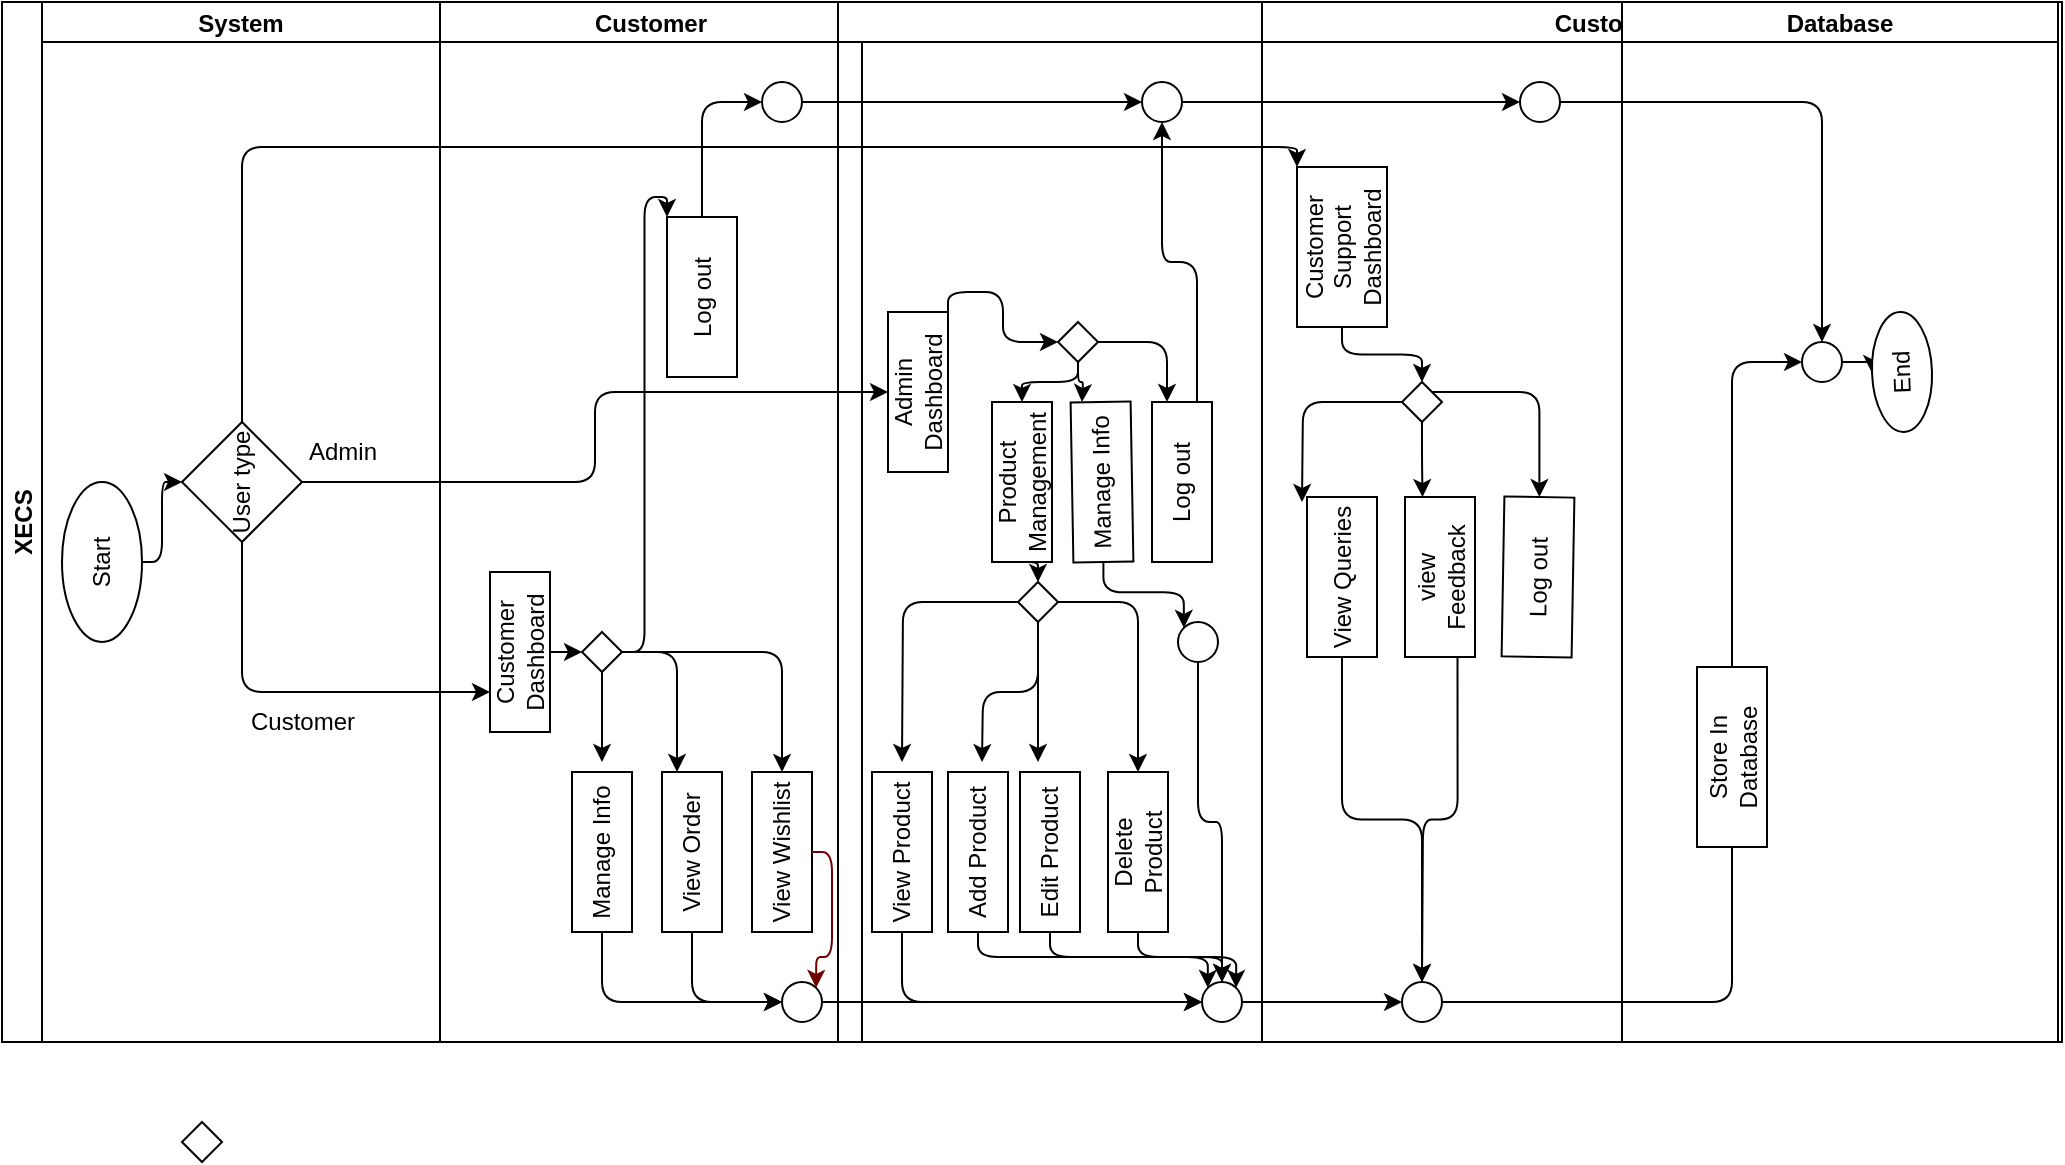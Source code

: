 <mxfile>
    <diagram id="C-kBC4iiiGsOG91yGyOT" name="Page-1">
        <mxGraphModel dx="628" dy="470" grid="1" gridSize="10" guides="1" tooltips="1" connect="1" arrows="1" fold="1" page="1" pageScale="1" pageWidth="850" pageHeight="1100" background="none" math="0" shadow="0">
            <root>
                <mxCell id="0"/>
                <mxCell id="1" parent="0"/>
                <mxCell id="46" style="edgeStyle=orthogonalEdgeStyle;html=1;exitX=0.5;exitY=1;exitDx=0;exitDy=0;" edge="1" parent="1" source="8">
                    <mxGeometry relative="1" as="geometry">
                        <mxPoint x="330" y="395" as="targetPoint"/>
                    </mxGeometry>
                </mxCell>
                <mxCell id="47" style="edgeStyle=orthogonalEdgeStyle;html=1;exitX=0.5;exitY=1;exitDx=0;exitDy=0;" edge="1" parent="1" source="40">
                    <mxGeometry relative="1" as="geometry">
                        <mxPoint x="340" y="450" as="targetPoint"/>
                    </mxGeometry>
                </mxCell>
                <mxCell id="2" value="XECS" style="swimlane;childLayout=stackLayout;resizeParent=1;resizeParentMax=0;startSize=20;horizontal=0;horizontalStack=1;container=0;" vertex="1" parent="1">
                    <mxGeometry x="40" y="70" width="1030" height="520" as="geometry"/>
                </mxCell>
                <mxCell id="38" value="" style="rhombus;whiteSpace=wrap;html=1;container=0;" vertex="1" parent="1">
                    <mxGeometry x="130" y="630" width="20" height="20" as="geometry"/>
                </mxCell>
                <mxCell id="3" value="System" style="swimlane;startSize=20;container=0;" vertex="1" parent="1">
                    <mxGeometry x="60" y="70" width="199" height="520" as="geometry"/>
                </mxCell>
                <mxCell id="7" value="User type" style="rhombus;whiteSpace=wrap;html=1;rotation=-90;container=0;" vertex="1" parent="3">
                    <mxGeometry x="70" y="210" width="60" height="60" as="geometry"/>
                </mxCell>
                <mxCell id="127" value="Admin" style="text;html=1;align=center;verticalAlign=middle;resizable=0;points=[];autosize=1;strokeColor=none;fillColor=none;" vertex="1" parent="3">
                    <mxGeometry x="120" y="210" width="60" height="30" as="geometry"/>
                </mxCell>
                <mxCell id="4" value="Customer" style="swimlane;startSize=20;container=0;" vertex="1" parent="1">
                    <mxGeometry x="259" y="70" width="211" height="520" as="geometry"/>
                </mxCell>
                <mxCell id="195" value="" style="ellipse;whiteSpace=wrap;html=1;aspect=fixed;" vertex="1" parent="4">
                    <mxGeometry x="171" y="490" width="20" height="20" as="geometry"/>
                </mxCell>
                <mxCell id="219" value="" style="ellipse;whiteSpace=wrap;html=1;aspect=fixed;" vertex="1" parent="4">
                    <mxGeometry x="161" y="40" width="20" height="20" as="geometry"/>
                </mxCell>
                <mxCell id="221" style="edgeStyle=orthogonalEdgeStyle;html=1;exitX=1;exitY=0.5;exitDx=0;exitDy=0;entryX=0;entryY=0.5;entryDx=0;entryDy=0;" edge="1" parent="4" source="29" target="219">
                    <mxGeometry relative="1" as="geometry"/>
                </mxCell>
                <mxCell id="29" value="Log out" style="rounded=0;whiteSpace=wrap;html=1;rotation=-90;container=0;" vertex="1" parent="4">
                    <mxGeometry x="91" y="130" width="80" height="35" as="geometry"/>
                </mxCell>
                <mxCell id="12" value="View Wishlist" style="rounded=0;whiteSpace=wrap;html=1;rotation=-90;container=0;" vertex="1" parent="4">
                    <mxGeometry x="131" y="410" width="80" height="30" as="geometry"/>
                </mxCell>
                <mxCell id="196" style="edgeStyle=orthogonalEdgeStyle;html=1;exitX=0.5;exitY=1;exitDx=0;exitDy=0;entryX=1;entryY=0;entryDx=0;entryDy=0;fillColor=#a20025;strokeColor=#6F0000;" edge="1" parent="4" source="12" target="195">
                    <mxGeometry relative="1" as="geometry"/>
                </mxCell>
                <mxCell id="5" value="Admin" style="swimlane;startSize=20;container=0;" vertex="1" parent="1">
                    <mxGeometry x="458" y="70" width="610" height="520" as="geometry"/>
                </mxCell>
                <mxCell id="94" style="edgeStyle=orthogonalEdgeStyle;html=1;exitX=0;exitY=0.5;exitDx=0;exitDy=0;entryX=0.5;entryY=0;entryDx=0;entryDy=0;" edge="1" parent="5" source="17" target="88">
                    <mxGeometry relative="1" as="geometry"/>
                </mxCell>
                <mxCell id="17" value="Product Management" style="rounded=0;whiteSpace=wrap;html=1;rotation=-90;container=0;" vertex="1" parent="5">
                    <mxGeometry x="52" y="225" width="80" height="30" as="geometry"/>
                </mxCell>
                <mxCell id="201" style="edgeStyle=orthogonalEdgeStyle;html=1;exitX=0;exitY=0.5;exitDx=0;exitDy=0;entryX=0;entryY=0.5;entryDx=0;entryDy=0;" edge="1" parent="5" source="18" target="200">
                    <mxGeometry relative="1" as="geometry"/>
                </mxCell>
                <mxCell id="18" value="View Product" style="rounded=0;whiteSpace=wrap;html=1;rotation=-90;container=0;" vertex="1" parent="5">
                    <mxGeometry x="-8" y="410" width="80" height="30" as="geometry"/>
                </mxCell>
                <mxCell id="202" style="edgeStyle=orthogonalEdgeStyle;html=1;exitX=0;exitY=0.5;exitDx=0;exitDy=0;entryX=0;entryY=0;entryDx=0;entryDy=0;" edge="1" parent="5" source="21" target="200">
                    <mxGeometry relative="1" as="geometry"/>
                </mxCell>
                <mxCell id="21" value="Add Product" style="rounded=0;whiteSpace=wrap;html=1;rotation=-90;container=0;" vertex="1" parent="5">
                    <mxGeometry x="30" y="410" width="80" height="30" as="geometry"/>
                </mxCell>
                <mxCell id="203" style="edgeStyle=orthogonalEdgeStyle;html=1;exitX=0;exitY=0.5;exitDx=0;exitDy=0;entryX=1;entryY=0;entryDx=0;entryDy=0;" edge="1" parent="5" source="20" target="200">
                    <mxGeometry relative="1" as="geometry"/>
                </mxCell>
                <mxCell id="20" value="Edit Product" style="rounded=0;whiteSpace=wrap;html=1;container=0;rotation=-90;" vertex="1" parent="5">
                    <mxGeometry x="66" y="410" width="80" height="30" as="geometry"/>
                </mxCell>
                <mxCell id="204" style="edgeStyle=orthogonalEdgeStyle;html=1;exitX=0;exitY=0.5;exitDx=0;exitDy=0;entryX=0.5;entryY=0;entryDx=0;entryDy=0;" edge="1" parent="5" source="19" target="200">
                    <mxGeometry relative="1" as="geometry"/>
                </mxCell>
                <mxCell id="19" value="Delete Product" style="rounded=0;whiteSpace=wrap;html=1;container=0;rotation=-90;" vertex="1" parent="5">
                    <mxGeometry x="110" y="410" width="80" height="30" as="geometry"/>
                </mxCell>
                <mxCell id="207" style="edgeStyle=orthogonalEdgeStyle;html=1;exitX=0;exitY=0.5;exitDx=0;exitDy=0;entryX=0;entryY=0;entryDx=0;entryDy=0;" edge="1" parent="5" source="22" target="206">
                    <mxGeometry relative="1" as="geometry"/>
                </mxCell>
                <mxCell id="22" value="Manage Info" style="rounded=0;whiteSpace=wrap;html=1;container=0;rotation=-91;" vertex="1" parent="5">
                    <mxGeometry x="92" y="225" width="80" height="30" as="geometry"/>
                </mxCell>
                <mxCell id="225" style="edgeStyle=orthogonalEdgeStyle;html=1;exitX=1;exitY=0.75;exitDx=0;exitDy=0;entryX=0.5;entryY=1;entryDx=0;entryDy=0;" edge="1" parent="5" source="28" target="222">
                    <mxGeometry relative="1" as="geometry"/>
                </mxCell>
                <mxCell id="28" value="Log out" style="rounded=0;whiteSpace=wrap;html=1;container=0;rotation=-90;" vertex="1" parent="5">
                    <mxGeometry x="132" y="225" width="80" height="30" as="geometry"/>
                </mxCell>
                <mxCell id="90" style="edgeStyle=orthogonalEdgeStyle;html=1;exitX=0.5;exitY=1;exitDx=0;exitDy=0;entryX=1;entryY=0.5;entryDx=0;entryDy=0;" edge="1" parent="5" source="39" target="17">
                    <mxGeometry relative="1" as="geometry"/>
                </mxCell>
                <mxCell id="92" style="edgeStyle=orthogonalEdgeStyle;html=1;exitX=1;exitY=0.5;exitDx=0;exitDy=0;entryX=1;entryY=0.25;entryDx=0;entryDy=0;" edge="1" parent="5" source="39" target="28">
                    <mxGeometry relative="1" as="geometry"/>
                </mxCell>
                <mxCell id="39" value="" style="rhombus;whiteSpace=wrap;html=1;container=0;" vertex="1" parent="5">
                    <mxGeometry x="110" y="160" width="20" height="20" as="geometry"/>
                </mxCell>
                <mxCell id="121" style="edgeStyle=orthogonalEdgeStyle;html=1;exitX=1;exitY=0.5;exitDx=0;exitDy=0;entryX=1;entryY=0.5;entryDx=0;entryDy=0;" edge="1" parent="5" source="88" target="19">
                    <mxGeometry relative="1" as="geometry"/>
                </mxCell>
                <mxCell id="88" value="" style="rhombus;whiteSpace=wrap;html=1;container=0;" vertex="1" parent="5">
                    <mxGeometry x="90" y="290" width="20" height="20" as="geometry"/>
                </mxCell>
                <mxCell id="6" value="Customer Support" style="swimlane;startSize=20;container=0;" vertex="1" parent="5">
                    <mxGeometry x="212" width="398" height="520" as="geometry"/>
                </mxCell>
                <mxCell id="10" value="Database" style="swimlane;startSize=20;container=0;" vertex="1" parent="6">
                    <mxGeometry x="180" width="218" height="520" as="geometry"/>
                </mxCell>
                <mxCell id="230" style="edgeStyle=orthogonalEdgeStyle;html=1;exitX=1;exitY=0.5;exitDx=0;exitDy=0;entryX=0.5;entryY=0;entryDx=0;entryDy=0;" edge="1" parent="10" source="227" target="31">
                    <mxGeometry relative="1" as="geometry"/>
                </mxCell>
                <mxCell id="227" value="" style="ellipse;whiteSpace=wrap;html=1;aspect=fixed;" vertex="1" parent="10">
                    <mxGeometry x="90" y="170" width="20" height="20" as="geometry"/>
                </mxCell>
                <mxCell id="31" value="End" style="ellipse;whiteSpace=wrap;html=1;rotation=-92;container=0;" vertex="1" parent="10">
                    <mxGeometry x="110" y="170" width="60" height="30" as="geometry"/>
                </mxCell>
                <mxCell id="153" style="edgeStyle=orthogonalEdgeStyle;html=1;exitX=0;exitY=0.5;exitDx=0;exitDy=0;entryX=0.5;entryY=0;entryDx=0;entryDy=0;" edge="1" parent="6" source="132" target="87">
                    <mxGeometry relative="1" as="geometry"/>
                </mxCell>
                <mxCell id="132" value="Customer Support Dashboard" style="rounded=0;whiteSpace=wrap;html=1;rotation=-90;container=0;" vertex="1" parent="6">
                    <mxGeometry y="100" width="80" height="45" as="geometry"/>
                </mxCell>
                <mxCell id="27" value="Log out" style="rounded=0;whiteSpace=wrap;html=1;container=0;rotation=-89;" vertex="1" parent="6">
                    <mxGeometry x="98" y="270" width="80" height="35" as="geometry"/>
                </mxCell>
                <mxCell id="212" style="edgeStyle=orthogonalEdgeStyle;html=1;exitX=0;exitY=0.5;exitDx=0;exitDy=0;entryX=0.5;entryY=0;entryDx=0;entryDy=0;" edge="1" parent="6" source="24" target="211">
                    <mxGeometry relative="1" as="geometry"/>
                </mxCell>
                <mxCell id="24" value="View Queries" style="rounded=0;whiteSpace=wrap;html=1;container=0;rotation=-90;" vertex="1" parent="6">
                    <mxGeometry y="270" width="80" height="35" as="geometry"/>
                </mxCell>
                <mxCell id="26" value="view Feedback" style="rounded=0;whiteSpace=wrap;html=1;container=0;rotation=-90;" vertex="1" parent="6">
                    <mxGeometry x="49" y="270" width="80" height="35" as="geometry"/>
                </mxCell>
                <mxCell id="193" style="edgeStyle=orthogonalEdgeStyle;html=1;exitX=0.5;exitY=1;exitDx=0;exitDy=0;entryX=1;entryY=0.25;entryDx=0;entryDy=0;" edge="1" parent="6" source="87" target="26">
                    <mxGeometry relative="1" as="geometry"/>
                </mxCell>
                <mxCell id="194" style="edgeStyle=orthogonalEdgeStyle;html=1;exitX=1;exitY=0;exitDx=0;exitDy=0;entryX=1;entryY=0.5;entryDx=0;entryDy=0;" edge="1" parent="6" source="87" target="27">
                    <mxGeometry relative="1" as="geometry"/>
                </mxCell>
                <mxCell id="87" value="" style="rhombus;whiteSpace=wrap;html=1;container=0;" vertex="1" parent="6">
                    <mxGeometry x="70" y="190" width="20" height="20" as="geometry"/>
                </mxCell>
                <mxCell id="211" value="" style="ellipse;whiteSpace=wrap;html=1;aspect=fixed;" vertex="1" parent="6">
                    <mxGeometry x="70" y="490" width="20" height="20" as="geometry"/>
                </mxCell>
                <mxCell id="228" style="edgeStyle=orthogonalEdgeStyle;html=1;exitX=1;exitY=0.5;exitDx=0;exitDy=0;entryX=0.5;entryY=0;entryDx=0;entryDy=0;" edge="1" parent="6" source="223" target="227">
                    <mxGeometry relative="1" as="geometry"/>
                </mxCell>
                <mxCell id="223" value="" style="ellipse;whiteSpace=wrap;html=1;aspect=fixed;" vertex="1" parent="6">
                    <mxGeometry x="129" y="40" width="20" height="20" as="geometry"/>
                </mxCell>
                <mxCell id="215" style="edgeStyle=orthogonalEdgeStyle;html=1;exitX=1;exitY=0.5;exitDx=0;exitDy=0;entryX=0;entryY=0.5;entryDx=0;entryDy=0;" edge="1" parent="5" source="200" target="211">
                    <mxGeometry relative="1" as="geometry"/>
                </mxCell>
                <mxCell id="200" value="" style="ellipse;whiteSpace=wrap;html=1;aspect=fixed;" vertex="1" parent="5">
                    <mxGeometry x="182" y="490" width="20" height="20" as="geometry"/>
                </mxCell>
                <mxCell id="209" style="edgeStyle=orthogonalEdgeStyle;html=1;exitX=0.5;exitY=1;exitDx=0;exitDy=0;entryX=0.5;entryY=0;entryDx=0;entryDy=0;" edge="1" parent="5" source="206" target="200">
                    <mxGeometry relative="1" as="geometry"/>
                </mxCell>
                <mxCell id="206" value="" style="ellipse;whiteSpace=wrap;html=1;aspect=fixed;" vertex="1" parent="5">
                    <mxGeometry x="170" y="310" width="20" height="20" as="geometry"/>
                </mxCell>
                <mxCell id="226" style="edgeStyle=orthogonalEdgeStyle;html=1;exitX=1;exitY=0.5;exitDx=0;exitDy=0;entryX=0;entryY=0.5;entryDx=0;entryDy=0;" edge="1" parent="5" source="222" target="223">
                    <mxGeometry relative="1" as="geometry"/>
                </mxCell>
                <mxCell id="222" value="" style="ellipse;whiteSpace=wrap;html=1;aspect=fixed;" vertex="1" parent="5">
                    <mxGeometry x="152" y="40" width="20" height="20" as="geometry"/>
                </mxCell>
                <mxCell id="125" style="edgeStyle=orthogonalEdgeStyle;html=1;exitX=0.5;exitY=1;exitDx=0;exitDy=0;" edge="1" parent="1" source="30" target="7">
                    <mxGeometry relative="1" as="geometry"/>
                </mxCell>
                <mxCell id="30" value="Start" style="ellipse;whiteSpace=wrap;html=1;rotation=-90;container=0;" vertex="1" parent="1">
                    <mxGeometry x="50" y="330" width="80" height="40" as="geometry"/>
                </mxCell>
                <mxCell id="122" style="edgeStyle=orthogonalEdgeStyle;html=1;exitX=0;exitY=0.5;exitDx=0;exitDy=0;entryX=0.25;entryY=0;entryDx=0;entryDy=0;" edge="1" parent="1" source="7" target="8">
                    <mxGeometry relative="1" as="geometry"/>
                </mxCell>
                <mxCell id="8" value="Customer Dashboard" style="rounded=0;whiteSpace=wrap;html=1;rotation=-90;container=0;" vertex="1" parent="1">
                    <mxGeometry x="259" y="380" width="80" height="30" as="geometry"/>
                </mxCell>
                <mxCell id="197" style="edgeStyle=orthogonalEdgeStyle;html=1;exitX=0;exitY=0.5;exitDx=0;exitDy=0;entryX=0;entryY=0.5;entryDx=0;entryDy=0;" edge="1" parent="1" source="11" target="195">
                    <mxGeometry relative="1" as="geometry"/>
                </mxCell>
                <mxCell id="11" value="Manage Info" style="rounded=0;whiteSpace=wrap;html=1;rotation=-90;container=0;" vertex="1" parent="1">
                    <mxGeometry x="300" y="480" width="80" height="30" as="geometry"/>
                </mxCell>
                <mxCell id="198" style="edgeStyle=orthogonalEdgeStyle;html=1;exitX=0;exitY=0.5;exitDx=0;exitDy=0;entryX=0;entryY=0.5;entryDx=0;entryDy=0;" edge="1" parent="1" source="13" target="195">
                    <mxGeometry relative="1" as="geometry"/>
                </mxCell>
                <mxCell id="13" value="View Order" style="rounded=0;whiteSpace=wrap;html=1;rotation=-90;container=0;" vertex="1" parent="1">
                    <mxGeometry x="345" y="480" width="80" height="30" as="geometry"/>
                </mxCell>
                <mxCell id="48" style="edgeStyle=orthogonalEdgeStyle;html=1;exitX=1;exitY=0.5;exitDx=0;exitDy=0;entryX=1;entryY=0.25;entryDx=0;entryDy=0;" edge="1" parent="1" source="40" target="13">
                    <mxGeometry relative="1" as="geometry"/>
                </mxCell>
                <mxCell id="49" style="edgeStyle=orthogonalEdgeStyle;html=1;exitX=1;exitY=0.5;exitDx=0;exitDy=0;entryX=1;entryY=0;entryDx=0;entryDy=0;" edge="1" parent="1" source="40" target="29">
                    <mxGeometry relative="1" as="geometry"/>
                </mxCell>
                <mxCell id="220" style="edgeStyle=orthogonalEdgeStyle;html=1;exitX=1;exitY=0.5;exitDx=0;exitDy=0;entryX=1;entryY=0.5;entryDx=0;entryDy=0;" edge="1" parent="1" source="40" target="12">
                    <mxGeometry relative="1" as="geometry"/>
                </mxCell>
                <mxCell id="40" value="" style="rhombus;whiteSpace=wrap;html=1;container=0;" vertex="1" parent="1">
                    <mxGeometry x="330" y="385" width="20" height="20" as="geometry"/>
                </mxCell>
                <mxCell id="89" style="edgeStyle=orthogonalEdgeStyle;html=1;exitX=1;exitY=1;exitDx=0;exitDy=0;entryX=0;entryY=0.5;entryDx=0;entryDy=0;" edge="1" parent="1" source="9" target="39">
                    <mxGeometry relative="1" as="geometry"/>
                </mxCell>
                <mxCell id="9" value="Admin Dashboard" style="rounded=0;whiteSpace=wrap;html=1;rotation=-90;container=0;" vertex="1" parent="1">
                    <mxGeometry x="458" y="250" width="80" height="30" as="geometry"/>
                </mxCell>
                <mxCell id="91" style="edgeStyle=orthogonalEdgeStyle;html=1;exitX=0.5;exitY=1;exitDx=0;exitDy=0;" edge="1" parent="1" source="39">
                    <mxGeometry relative="1" as="geometry">
                        <mxPoint x="580" y="270" as="targetPoint"/>
                    </mxGeometry>
                </mxCell>
                <mxCell id="118" style="edgeStyle=orthogonalEdgeStyle;html=1;exitX=0;exitY=0.5;exitDx=0;exitDy=0;" edge="1" parent="1" source="88">
                    <mxGeometry relative="1" as="geometry">
                        <mxPoint x="490" y="450" as="targetPoint"/>
                    </mxGeometry>
                </mxCell>
                <mxCell id="119" style="edgeStyle=orthogonalEdgeStyle;html=1;exitX=0.5;exitY=1;exitDx=0;exitDy=0;" edge="1" parent="1" source="88">
                    <mxGeometry relative="1" as="geometry">
                        <mxPoint x="530" y="450" as="targetPoint"/>
                    </mxGeometry>
                </mxCell>
                <mxCell id="120" style="edgeStyle=orthogonalEdgeStyle;html=1;exitX=0.5;exitY=1;exitDx=0;exitDy=0;" edge="1" parent="1" source="88">
                    <mxGeometry relative="1" as="geometry">
                        <mxPoint x="558" y="450" as="targetPoint"/>
                    </mxGeometry>
                </mxCell>
                <mxCell id="123" value="Customer" style="text;html=1;align=center;verticalAlign=middle;resizable=0;points=[];autosize=1;strokeColor=none;fillColor=none;" vertex="1" parent="1">
                    <mxGeometry x="150" y="415" width="80" height="30" as="geometry"/>
                </mxCell>
                <mxCell id="126" style="edgeStyle=orthogonalEdgeStyle;html=1;exitX=0.5;exitY=1;exitDx=0;exitDy=0;" edge="1" parent="1" source="7" target="9">
                    <mxGeometry relative="1" as="geometry"/>
                </mxCell>
                <mxCell id="133" style="edgeStyle=orthogonalEdgeStyle;html=1;exitX=1;exitY=0.5;exitDx=0;exitDy=0;entryX=1;entryY=0;entryDx=0;entryDy=0;" edge="1" parent="1" source="7" target="132">
                    <mxGeometry relative="1" as="geometry"/>
                </mxCell>
                <mxCell id="156" style="edgeStyle=orthogonalEdgeStyle;html=1;exitX=0;exitY=0.5;exitDx=0;exitDy=0;" edge="1" parent="1" source="87">
                    <mxGeometry relative="1" as="geometry">
                        <mxPoint x="690" y="320" as="targetPoint"/>
                    </mxGeometry>
                </mxCell>
                <mxCell id="210" style="edgeStyle=orthogonalEdgeStyle;html=1;exitX=1;exitY=0.5;exitDx=0;exitDy=0;entryX=0;entryY=0.5;entryDx=0;entryDy=0;" edge="1" parent="1" source="195" target="200">
                    <mxGeometry relative="1" as="geometry"/>
                </mxCell>
                <mxCell id="213" style="edgeStyle=orthogonalEdgeStyle;html=1;exitX=0;exitY=0.75;exitDx=0;exitDy=0;" edge="1" parent="1" source="26">
                    <mxGeometry relative="1" as="geometry">
                        <mxPoint x="750" y="560" as="targetPoint"/>
                    </mxGeometry>
                </mxCell>
                <mxCell id="216" style="edgeStyle=orthogonalEdgeStyle;html=1;exitX=1;exitY=0.5;exitDx=0;exitDy=0;startArrow=none;" edge="1" parent="1" source="217">
                    <mxGeometry relative="1" as="geometry">
                        <mxPoint x="910" y="420" as="targetPoint"/>
                    </mxGeometry>
                </mxCell>
                <mxCell id="229" style="edgeStyle=orthogonalEdgeStyle;html=1;exitX=1;exitY=0.5;exitDx=0;exitDy=0;entryX=0;entryY=0.5;entryDx=0;entryDy=0;" edge="1" parent="1" source="217" target="227">
                    <mxGeometry relative="1" as="geometry"/>
                </mxCell>
                <mxCell id="217" value="Store In Database" style="rounded=0;whiteSpace=wrap;html=1;rotation=-90;" vertex="1" parent="1">
                    <mxGeometry x="860" y="430" width="90" height="35" as="geometry"/>
                </mxCell>
                <mxCell id="218" value="" style="edgeStyle=orthogonalEdgeStyle;html=1;exitX=1;exitY=0.5;exitDx=0;exitDy=0;endArrow=none;" edge="1" parent="1" source="211" target="217">
                    <mxGeometry relative="1" as="geometry">
                        <mxPoint x="910" y="420" as="targetPoint"/>
                        <mxPoint x="760" y="570" as="sourcePoint"/>
                    </mxGeometry>
                </mxCell>
                <mxCell id="224" style="edgeStyle=orthogonalEdgeStyle;html=1;exitX=1;exitY=0.5;exitDx=0;exitDy=0;entryX=0;entryY=0.5;entryDx=0;entryDy=0;" edge="1" parent="1" source="219" target="222">
                    <mxGeometry relative="1" as="geometry"/>
                </mxCell>
            </root>
        </mxGraphModel>
    </diagram>
</mxfile>